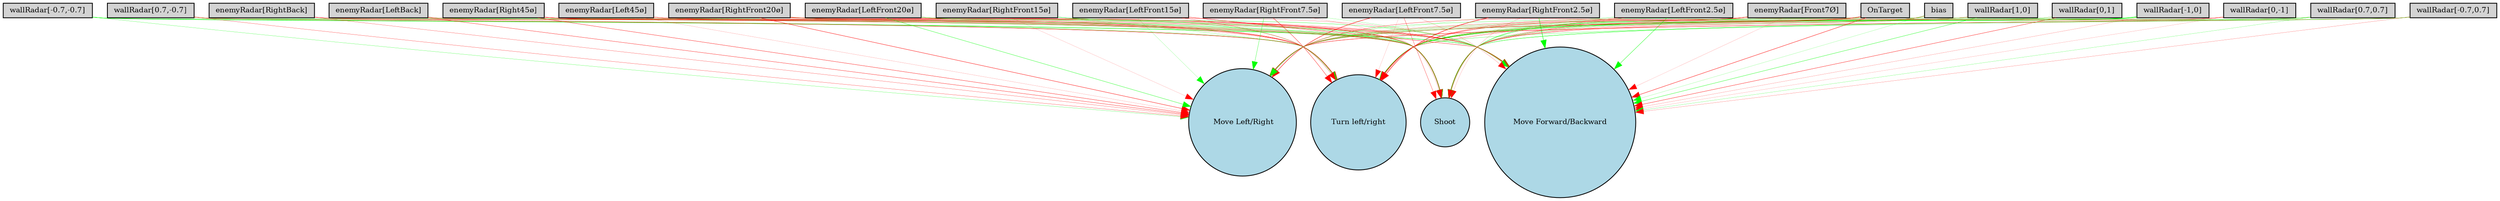 digraph {
	node [fontsize=9 height=0.2 shape=circle width=0.2]
	"wallRadar[1,0]" [fillcolor=lightgray shape=box style=filled]
	"wallRadar[0,1]" [fillcolor=lightgray shape=box style=filled]
	"wallRadar[-1,0]" [fillcolor=lightgray shape=box style=filled]
	"wallRadar[0,-1]" [fillcolor=lightgray shape=box style=filled]
	"wallRadar[0.7,0.7]" [fillcolor=lightgray shape=box style=filled]
	"wallRadar[-0.7,0.7]" [fillcolor=lightgray shape=box style=filled]
	"wallRadar[-0.7,-0.7]" [fillcolor=lightgray shape=box style=filled]
	"wallRadar[0.7,-0.7]" [fillcolor=lightgray shape=box style=filled]
	"enemyRadar[RightBack]" [fillcolor=lightgray shape=box style=filled]
	"enemyRadar[LeftBack]" [fillcolor=lightgray shape=box style=filled]
	"enemyRadar[Right45ø]" [fillcolor=lightgray shape=box style=filled]
	"enemyRadar[Left45ø]" [fillcolor=lightgray shape=box style=filled]
	"enemyRadar[RightFront20ø]" [fillcolor=lightgray shape=box style=filled]
	"enemyRadar[LeftFront20ø]" [fillcolor=lightgray shape=box style=filled]
	"enemyRadar[RightFront15ø]" [fillcolor=lightgray shape=box style=filled]
	"enemyRadar[LeftFront15ø]" [fillcolor=lightgray shape=box style=filled]
	"enemyRadar[RightFront7.5ø]" [fillcolor=lightgray shape=box style=filled]
	"enemyRadar[LeftFront7.5ø]" [fillcolor=lightgray shape=box style=filled]
	"enemyRadar[RightFront2.5ø]" [fillcolor=lightgray shape=box style=filled]
	"enemyRadar[LeftFront2.5ø]" [fillcolor=lightgray shape=box style=filled]
	"enemyRadar[Front7Ø]" [fillcolor=lightgray shape=box style=filled]
	OnTarget [fillcolor=lightgray shape=box style=filled]
	bias [fillcolor=lightgray shape=box style=filled]
	Shoot [fillcolor=lightblue style=filled]
	"Move Forward/Backward" [fillcolor=lightblue style=filled]
	" Move Left/Right" [fillcolor=lightblue style=filled]
	"Turn left/right" [fillcolor=lightblue style=filled]
	"wallRadar[1,0]" -> Shoot [color=red penwidth=0.23060404308220722 style=solid]
	"wallRadar[1,0]" -> "Move Forward/Backward" [color=green penwidth=0.3471005763553622 style=solid]
	"wallRadar[1,0]" -> " Move Left/Right" [color=green penwidth=0.21430137024592735 style=solid]
	"wallRadar[1,0]" -> "Turn left/right" [color=red penwidth=0.11135289210990669 style=solid]
	"wallRadar[0,1]" -> Shoot [color=green penwidth=0.1302181091843797 style=solid]
	"wallRadar[0,1]" -> "Move Forward/Backward" [color=red penwidth=0.3708539934793704 style=solid]
	"wallRadar[0,1]" -> " Move Left/Right" [color=red penwidth=0.12991152338318038 style=solid]
	"wallRadar[0,1]" -> "Turn left/right" [color=green penwidth=0.1829229046181899 style=solid]
	"wallRadar[-1,0]" -> Shoot [color=green penwidth=0.2286858751821447 style=solid]
	"wallRadar[-1,0]" -> "Move Forward/Backward" [color=red penwidth=0.1491071936035558 style=solid]
	"wallRadar[-1,0]" -> " Move Left/Right" [color=green penwidth=0.21226779639741378 style=solid]
	"wallRadar[-1,0]" -> "Turn left/right" [color=green penwidth=0.7723717405738505 style=solid]
	"wallRadar[0,-1]" -> Shoot [color=red penwidth=0.20832888909524216 style=solid]
	"wallRadar[0,-1]" -> "Move Forward/Backward" [color=red penwidth=0.11275833563654297 style=solid]
	"wallRadar[0,-1]" -> " Move Left/Right" [color=red penwidth=0.23470944931804555 style=solid]
	"wallRadar[0,-1]" -> "Turn left/right" [color=red penwidth=0.2503430880155999 style=solid]
	"wallRadar[0.7,0.7]" -> Shoot [color=green penwidth=0.23211712474389665 style=solid]
	"wallRadar[0.7,0.7]" -> "Move Forward/Backward" [color=green penwidth=0.18213847951491735 style=solid]
	"wallRadar[0.7,0.7]" -> " Move Left/Right" [color=red penwidth=0.18955823796958363 style=solid]
	"wallRadar[0.7,0.7]" -> "Turn left/right" [color=green penwidth=0.3519262484893133 style=solid]
	"wallRadar[-0.7,0.7]" -> Shoot [color=green penwidth=0.2621102608861938 style=solid]
	"wallRadar[-0.7,0.7]" -> "Move Forward/Backward" [color=red penwidth=0.16598939678981456 style=solid]
	"wallRadar[-0.7,0.7]" -> " Move Left/Right" [color=red penwidth=0.3291908354237423 style=solid]
	"wallRadar[-0.7,0.7]" -> "Turn left/right" [color=green penwidth=0.24928059493049734 style=solid]
	"wallRadar[-0.7,-0.7]" -> Shoot [color=green penwidth=0.30095305995890753 style=solid]
	"wallRadar[-0.7,-0.7]" -> "Move Forward/Backward" [color=green penwidth=0.3768853112565931 style=solid]
	"wallRadar[-0.7,-0.7]" -> " Move Left/Right" [color=green penwidth=0.21761609734247392 style=solid]
	"wallRadar[-0.7,-0.7]" -> "Turn left/right" [color=green penwidth=0.29729705723975813 style=solid]
	"wallRadar[0.7,-0.7]" -> Shoot [color=green penwidth=0.23475211231054008 style=solid]
	"wallRadar[0.7,-0.7]" -> "Move Forward/Backward" [color=green penwidth=0.25389297308562664 style=solid]
	"wallRadar[0.7,-0.7]" -> " Move Left/Right" [color=red penwidth=0.23986768216671303 style=solid]
	"wallRadar[0.7,-0.7]" -> "Turn left/right" [color=red penwidth=0.32354800137137507 style=solid]
	"enemyRadar[RightBack]" -> Shoot [color=red penwidth=0.26347389453529746 style=solid]
	"enemyRadar[RightBack]" -> "Move Forward/Backward" [color=red penwidth=0.27602091298917264 style=solid]
	"enemyRadar[RightBack]" -> " Move Left/Right" [color=red penwidth=0.2251532433386416 style=solid]
	"enemyRadar[RightBack]" -> "Turn left/right" [color=red penwidth=0.14074924546715106 style=solid]
	"enemyRadar[LeftBack]" -> Shoot [color=green penwidth=0.2887314860476473 style=solid]
	"enemyRadar[LeftBack]" -> "Move Forward/Backward" [color=red penwidth=0.24289107560665 style=solid]
	"enemyRadar[LeftBack]" -> " Move Left/Right" [color=red penwidth=0.345612555500897 style=solid]
	"enemyRadar[LeftBack]" -> "Turn left/right" [color=red penwidth=0.11832717975650477 style=solid]
	"enemyRadar[Right45ø]" -> Shoot [color=red penwidth=0.3657533801006565 style=solid]
	"enemyRadar[Right45ø]" -> "Move Forward/Backward" [color=red penwidth=0.2151658996177167 style=solid]
	"enemyRadar[Right45ø]" -> " Move Left/Right" [color=red penwidth=0.36446961503461384 style=solid]
	"enemyRadar[Right45ø]" -> "Turn left/right" [color=red penwidth=0.48832298798041385 style=solid]
	"enemyRadar[Left45ø]" -> Shoot [color=green penwidth=0.16825281360088068 style=solid]
	"enemyRadar[Left45ø]" -> "Move Forward/Backward" [color=red penwidth=0.2867528120754087 style=solid]
	"enemyRadar[Left45ø]" -> " Move Left/Right" [color=red penwidth=0.11714545961811368 style=solid]
	"enemyRadar[Left45ø]" -> "Turn left/right" [color=red penwidth=0.2563856919578992 style=solid]
	"enemyRadar[RightFront20ø]" -> Shoot [color=red penwidth=0.5748270300512679 style=solid]
	"enemyRadar[RightFront20ø]" -> "Move Forward/Backward" [color=green penwidth=0.1696827145716763 style=solid]
	"enemyRadar[RightFront20ø]" -> " Move Left/Right" [color=red penwidth=0.421597656496834 style=solid]
	"enemyRadar[RightFront20ø]" -> "Turn left/right" [color=red penwidth=0.12359856488920659 style=solid]
	"enemyRadar[LeftFront20ø]" -> Shoot [color=green penwidth=0.29141535229641335 style=solid]
	"enemyRadar[LeftFront20ø]" -> "Move Forward/Backward" [color=red penwidth=0.18616078918625295 style=solid]
	"enemyRadar[LeftFront20ø]" -> " Move Left/Right" [color=green penwidth=0.3399082486819959 style=solid]
	"enemyRadar[LeftFront20ø]" -> "Turn left/right" [color=green penwidth=0.22109559744796287 style=solid]
	"enemyRadar[RightFront15ø]" -> Shoot [color=green penwidth=0.12958502357324334 style=solid]
	"enemyRadar[RightFront15ø]" -> "Move Forward/Backward" [color=green penwidth=0.30491680072681904 style=solid]
	"enemyRadar[RightFront15ø]" -> " Move Left/Right" [color=red penwidth=0.1035904489158964 style=solid]
	"enemyRadar[RightFront15ø]" -> "Turn left/right" [color=green penwidth=0.19270171752756476 style=solid]
	"enemyRadar[LeftFront15ø]" -> Shoot [color=red penwidth=0.14848858870341028 style=solid]
	"enemyRadar[LeftFront15ø]" -> "Move Forward/Backward" [color=red penwidth=0.3587516905148185 style=solid]
	"enemyRadar[LeftFront15ø]" -> " Move Left/Right" [color=green penwidth=0.13720812112230857 style=solid]
	"enemyRadar[LeftFront15ø]" -> "Turn left/right" [color=red penwidth=0.2575759156886496 style=solid]
	"enemyRadar[RightFront7.5ø]" -> Shoot [color=red penwidth=0.13586696248235608 style=solid]
	"enemyRadar[RightFront7.5ø]" -> "Move Forward/Backward" [color=green penwidth=0.16800189146746258 style=solid]
	"enemyRadar[RightFront7.5ø]" -> " Move Left/Right" [color=green penwidth=0.29877491794023436 style=solid]
	"enemyRadar[RightFront7.5ø]" -> "Turn left/right" [color=red penwidth=0.3629329107780328 style=solid]
	"enemyRadar[LeftFront7.5ø]" -> Shoot [color=red penwidth=0.2841796590258996 style=solid]
	"enemyRadar[LeftFront7.5ø]" -> "Move Forward/Backward" [color=red penwidth=0.15549389326874302 style=solid]
	"enemyRadar[LeftFront7.5ø]" -> " Move Left/Right" [color=red penwidth=0.4953762000374905 style=solid]
	"enemyRadar[LeftFront7.5ø]" -> "Turn left/right" [color=red penwidth=0.10286169511513746 style=solid]
	"enemyRadar[RightFront2.5ø]" -> Shoot [color=red penwidth=0.11770832052741595 style=solid]
	"enemyRadar[RightFront2.5ø]" -> "Move Forward/Backward" [color=green penwidth=0.4997445641832565 style=solid]
	"enemyRadar[RightFront2.5ø]" -> " Move Left/Right" [color=green penwidth=0.10052295064224633 style=solid]
	"enemyRadar[RightFront2.5ø]" -> "Turn left/right" [color=red penwidth=0.553710159931525 style=solid]
	"enemyRadar[LeftFront2.5ø]" -> Shoot [color=red penwidth=0.2136701853060844 style=solid]
	"enemyRadar[LeftFront2.5ø]" -> "Move Forward/Backward" [color=green penwidth=0.3817296691300269 style=solid]
	"enemyRadar[LeftFront2.5ø]" -> " Move Left/Right" [color=green penwidth=0.2568859706822275 style=solid]
	"enemyRadar[LeftFront2.5ø]" -> "Turn left/right" [color=red penwidth=0.2829806836809059 style=solid]
	"enemyRadar[Front7Ø]" -> Shoot [color=green penwidth=0.3554620318937045 style=solid]
	"enemyRadar[Front7Ø]" -> "Move Forward/Backward" [color=red penwidth=0.10689102715728346 style=solid]
	"enemyRadar[Front7Ø]" -> " Move Left/Right" [color=red penwidth=0.29875893546706767 style=solid]
	"enemyRadar[Front7Ø]" -> "Turn left/right" [color=red penwidth=0.4420704132039379 style=solid]
	OnTarget -> Shoot [color=green penwidth=0.2451556816731597 style=solid]
	OnTarget -> "Move Forward/Backward" [color=red penwidth=0.42534595758038485 style=solid]
	OnTarget -> " Move Left/Right" [color=red penwidth=0.4839476432678633 style=solid]
	OnTarget -> "Turn left/right" [color=red penwidth=0.12352858716237908 style=solid]
	bias -> Shoot [color=red penwidth=0.3473218040308046 style=solid]
	bias -> "Move Forward/Backward" [color=green penwidth=0.14237815495211817 style=solid]
	bias -> " Move Left/Right" [color=green penwidth=0.2598884492361367 style=solid]
	bias -> "Turn left/right" [color=red penwidth=0.16143974767920513 style=solid]
}
